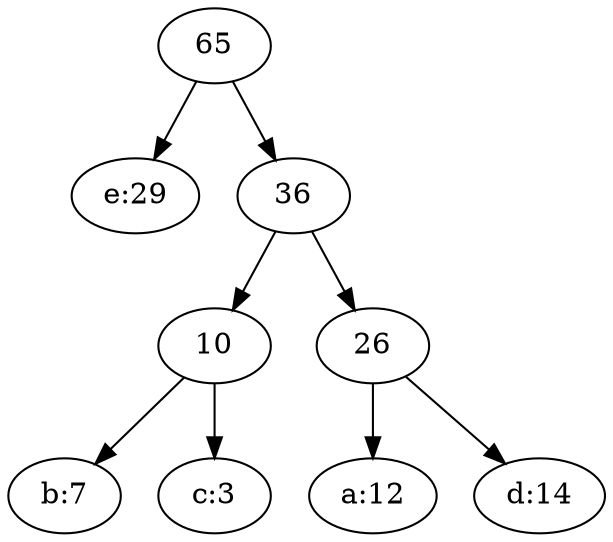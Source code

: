 digraph G
{
    a[label="a:12"];
    b[label="b:7"];
    c[label="c:3"];
    d[label="d:14"];
    e[label="e:29"];

    bc[label="10"];
    bc -> {b c};

    ad[label="26"];
    ad -> {a d};

    bcad[label="36"];
    bcad -> {bc ad};

    root[label="65"];
    root -> {bcad e};
}